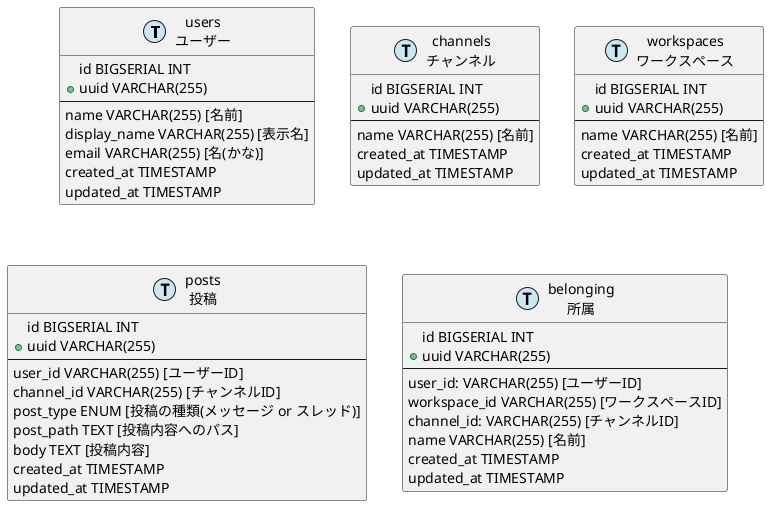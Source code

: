 @startuml osushi_table

!define MASTER F9DFD5
!define TRANSACTION CAE7F2

entity users as "users\nユーザー" <<T, TRANSACTION>> {
    id BIGSERIAL INT
    +uuid VARCHAR(255)
    --
    name VARCHAR(255) [名前]
    display_name VARCHAR(255) [表示名]
    email VARCHAR(255) [名(かな)]
    created_at TIMESTAMP
    updated_at TIMESTAMP
}

entity channels as "channels\nチャンネル" <<T, TRANSACTION>>  {
    id BIGSERIAL INT
    +uuid VARCHAR(255)
    --
    name VARCHAR(255) [名前]
    created_at TIMESTAMP
    updated_at TIMESTAMP
}

entity workspaces as "workspaces\nワークスペース" <<T, TRANSACTION>>  {
    id BIGSERIAL INT
    +uuid VARCHAR(255)
    --
    name VARCHAR(255) [名前]
    created_at TIMESTAMP
    updated_at TIMESTAMP
}

entity posts as "posts\n投稿" <<T, TRANSACTION>>  {
    id BIGSERIAL INT
    +uuid VARCHAR(255)
    --
    user_id VARCHAR(255) [ユーザーID]
    channel_id VARCHAR(255) [チャンネルID]
    post_type ENUM [投稿の種類(メッセージ or スレッド)]
    post_path TEXT [投稿内容へのパス]
    body TEXT [投稿内容]
    created_at TIMESTAMP
    updated_at TIMESTAMP
}

entity belonging as "belonging\n所属" <<T, TRANSACTION>>  {
    id BIGSERIAL INT
    +uuid VARCHAR(255)
    --
    user_id: VARCHAR(255) [ユーザーID]
    workspace_id VARCHAR(255) [ワークスペースID]
    channel_id: VARCHAR(255) [チャンネルID]
    name VARCHAR(255) [名前]
    created_at TIMESTAMP
    updated_at TIMESTAMP
}